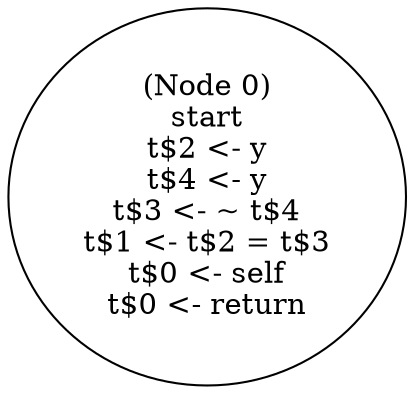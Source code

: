 digraph reflect_X_pre {
  n0 [label="(Node 0)\nstart\nt$2 <- y\nt$4 <- y\nt$3 <- ~ t$4\nt$1 <- t$2 = t$3\nt$0 <- self\nt$0 <- return\n"];
}
